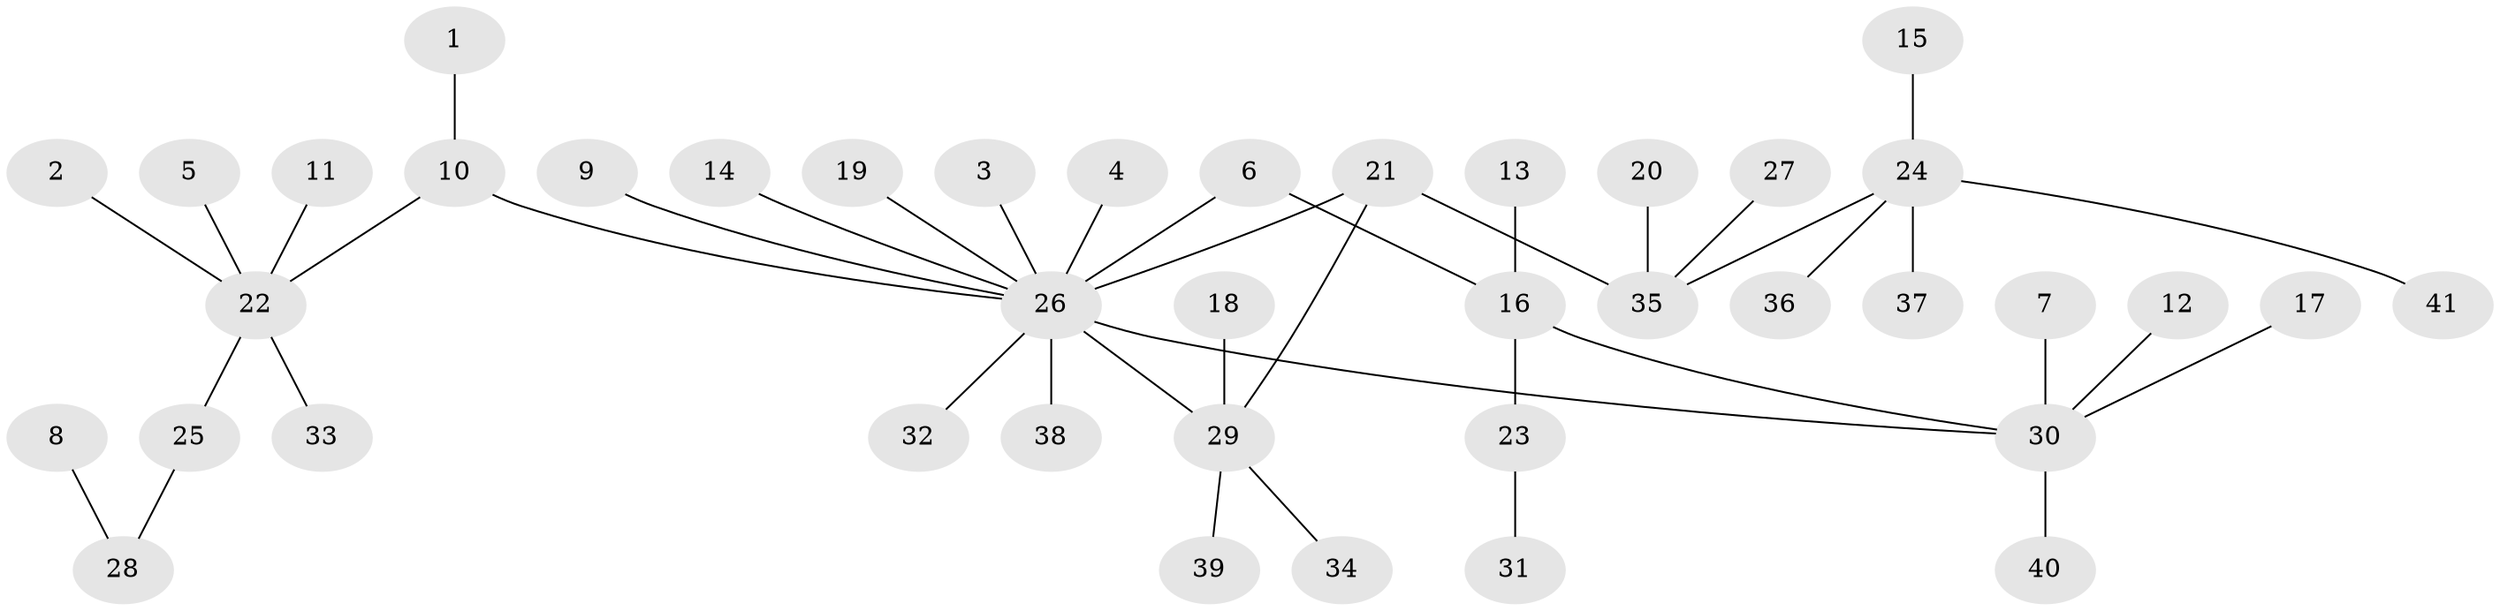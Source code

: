 // original degree distribution, {2: 0.23170731707317074, 5: 0.012195121951219513, 15: 0.012195121951219513, 8: 0.024390243902439025, 1: 0.5609756097560976, 3: 0.07317073170731707, 4: 0.06097560975609756, 6: 0.024390243902439025}
// Generated by graph-tools (version 1.1) at 2025/49/03/09/25 03:49:58]
// undirected, 41 vertices, 42 edges
graph export_dot {
graph [start="1"]
  node [color=gray90,style=filled];
  1;
  2;
  3;
  4;
  5;
  6;
  7;
  8;
  9;
  10;
  11;
  12;
  13;
  14;
  15;
  16;
  17;
  18;
  19;
  20;
  21;
  22;
  23;
  24;
  25;
  26;
  27;
  28;
  29;
  30;
  31;
  32;
  33;
  34;
  35;
  36;
  37;
  38;
  39;
  40;
  41;
  1 -- 10 [weight=1.0];
  2 -- 22 [weight=1.0];
  3 -- 26 [weight=1.0];
  4 -- 26 [weight=1.0];
  5 -- 22 [weight=1.0];
  6 -- 16 [weight=1.0];
  6 -- 26 [weight=1.0];
  7 -- 30 [weight=1.0];
  8 -- 28 [weight=1.0];
  9 -- 26 [weight=1.0];
  10 -- 22 [weight=1.0];
  10 -- 26 [weight=1.0];
  11 -- 22 [weight=1.0];
  12 -- 30 [weight=1.0];
  13 -- 16 [weight=1.0];
  14 -- 26 [weight=1.0];
  15 -- 24 [weight=1.0];
  16 -- 23 [weight=1.0];
  16 -- 30 [weight=1.0];
  17 -- 30 [weight=1.0];
  18 -- 29 [weight=1.0];
  19 -- 26 [weight=1.0];
  20 -- 35 [weight=1.0];
  21 -- 26 [weight=1.0];
  21 -- 29 [weight=1.0];
  21 -- 35 [weight=1.0];
  22 -- 25 [weight=1.0];
  22 -- 33 [weight=1.0];
  23 -- 31 [weight=1.0];
  24 -- 35 [weight=1.0];
  24 -- 36 [weight=1.0];
  24 -- 37 [weight=1.0];
  24 -- 41 [weight=1.0];
  25 -- 28 [weight=1.0];
  26 -- 29 [weight=1.0];
  26 -- 30 [weight=1.0];
  26 -- 32 [weight=1.0];
  26 -- 38 [weight=2.0];
  27 -- 35 [weight=1.0];
  29 -- 34 [weight=1.0];
  29 -- 39 [weight=1.0];
  30 -- 40 [weight=1.0];
}
